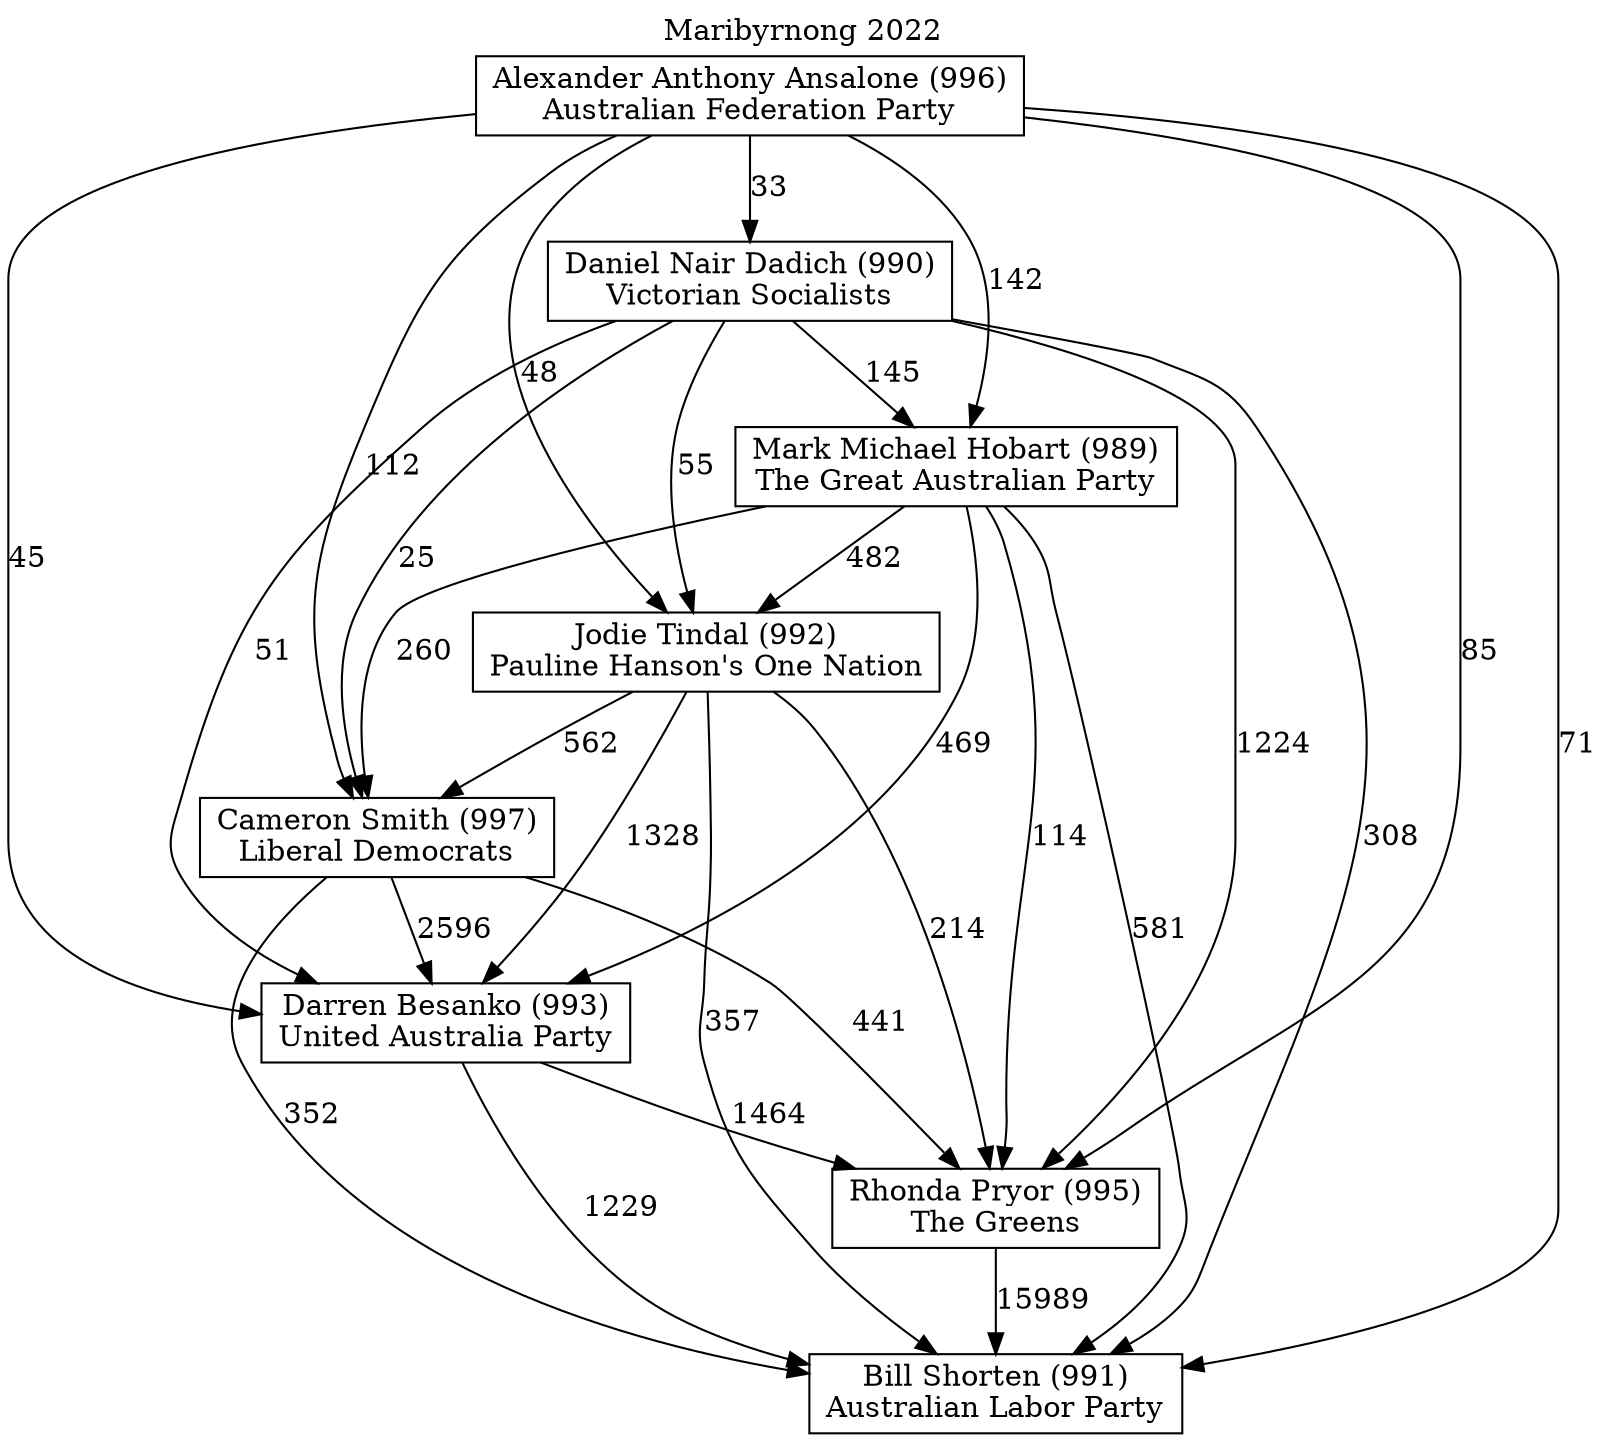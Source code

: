 // House preference flow
digraph "Bill Shorten (991)_Maribyrnong_2022" {
	graph [label="Maribyrnong 2022" labelloc=t mclimit=10]
	node [shape=box]
	"Bill Shorten (991)" [label="Bill Shorten (991)
Australian Labor Party"]
	"Rhonda Pryor (995)" [label="Rhonda Pryor (995)
The Greens"]
	"Cameron Smith (997)" [label="Cameron Smith (997)
Liberal Democrats"]
	"Darren Besanko (993)" [label="Darren Besanko (993)
United Australia Party"]
	"Alexander Anthony Ansalone (996)" [label="Alexander Anthony Ansalone (996)
Australian Federation Party"]
	"Jodie Tindal (992)" [label="Jodie Tindal (992)
Pauline Hanson's One Nation"]
	"Daniel Nair Dadich (990)" [label="Daniel Nair Dadich (990)
Victorian Socialists"]
	"Mark Michael Hobart (989)" [label="Mark Michael Hobart (989)
The Great Australian Party"]
	"Daniel Nair Dadich (990)" -> "Darren Besanko (993)" [label=51]
	"Alexander Anthony Ansalone (996)" -> "Jodie Tindal (992)" [label=48]
	"Alexander Anthony Ansalone (996)" -> "Bill Shorten (991)" [label=71]
	"Darren Besanko (993)" -> "Bill Shorten (991)" [label=1229]
	"Alexander Anthony Ansalone (996)" -> "Darren Besanko (993)" [label=45]
	"Jodie Tindal (992)" -> "Darren Besanko (993)" [label=1328]
	"Daniel Nair Dadich (990)" -> "Mark Michael Hobart (989)" [label=145]
	"Mark Michael Hobart (989)" -> "Rhonda Pryor (995)" [label=114]
	"Cameron Smith (997)" -> "Rhonda Pryor (995)" [label=441]
	"Alexander Anthony Ansalone (996)" -> "Mark Michael Hobart (989)" [label=142]
	"Jodie Tindal (992)" -> "Bill Shorten (991)" [label=357]
	"Darren Besanko (993)" -> "Rhonda Pryor (995)" [label=1464]
	"Jodie Tindal (992)" -> "Cameron Smith (997)" [label=562]
	"Daniel Nair Dadich (990)" -> "Jodie Tindal (992)" [label=55]
	"Mark Michael Hobart (989)" -> "Jodie Tindal (992)" [label=482]
	"Alexander Anthony Ansalone (996)" -> "Daniel Nair Dadich (990)" [label=33]
	"Mark Michael Hobart (989)" -> "Darren Besanko (993)" [label=469]
	"Daniel Nair Dadich (990)" -> "Rhonda Pryor (995)" [label=1224]
	"Cameron Smith (997)" -> "Darren Besanko (993)" [label=2596]
	"Cameron Smith (997)" -> "Bill Shorten (991)" [label=352]
	"Alexander Anthony Ansalone (996)" -> "Cameron Smith (997)" [label=112]
	"Mark Michael Hobart (989)" -> "Bill Shorten (991)" [label=581]
	"Rhonda Pryor (995)" -> "Bill Shorten (991)" [label=15989]
	"Daniel Nair Dadich (990)" -> "Bill Shorten (991)" [label=308]
	"Jodie Tindal (992)" -> "Rhonda Pryor (995)" [label=214]
	"Daniel Nair Dadich (990)" -> "Cameron Smith (997)" [label=25]
	"Alexander Anthony Ansalone (996)" -> "Rhonda Pryor (995)" [label=85]
	"Mark Michael Hobart (989)" -> "Cameron Smith (997)" [label=260]
}
